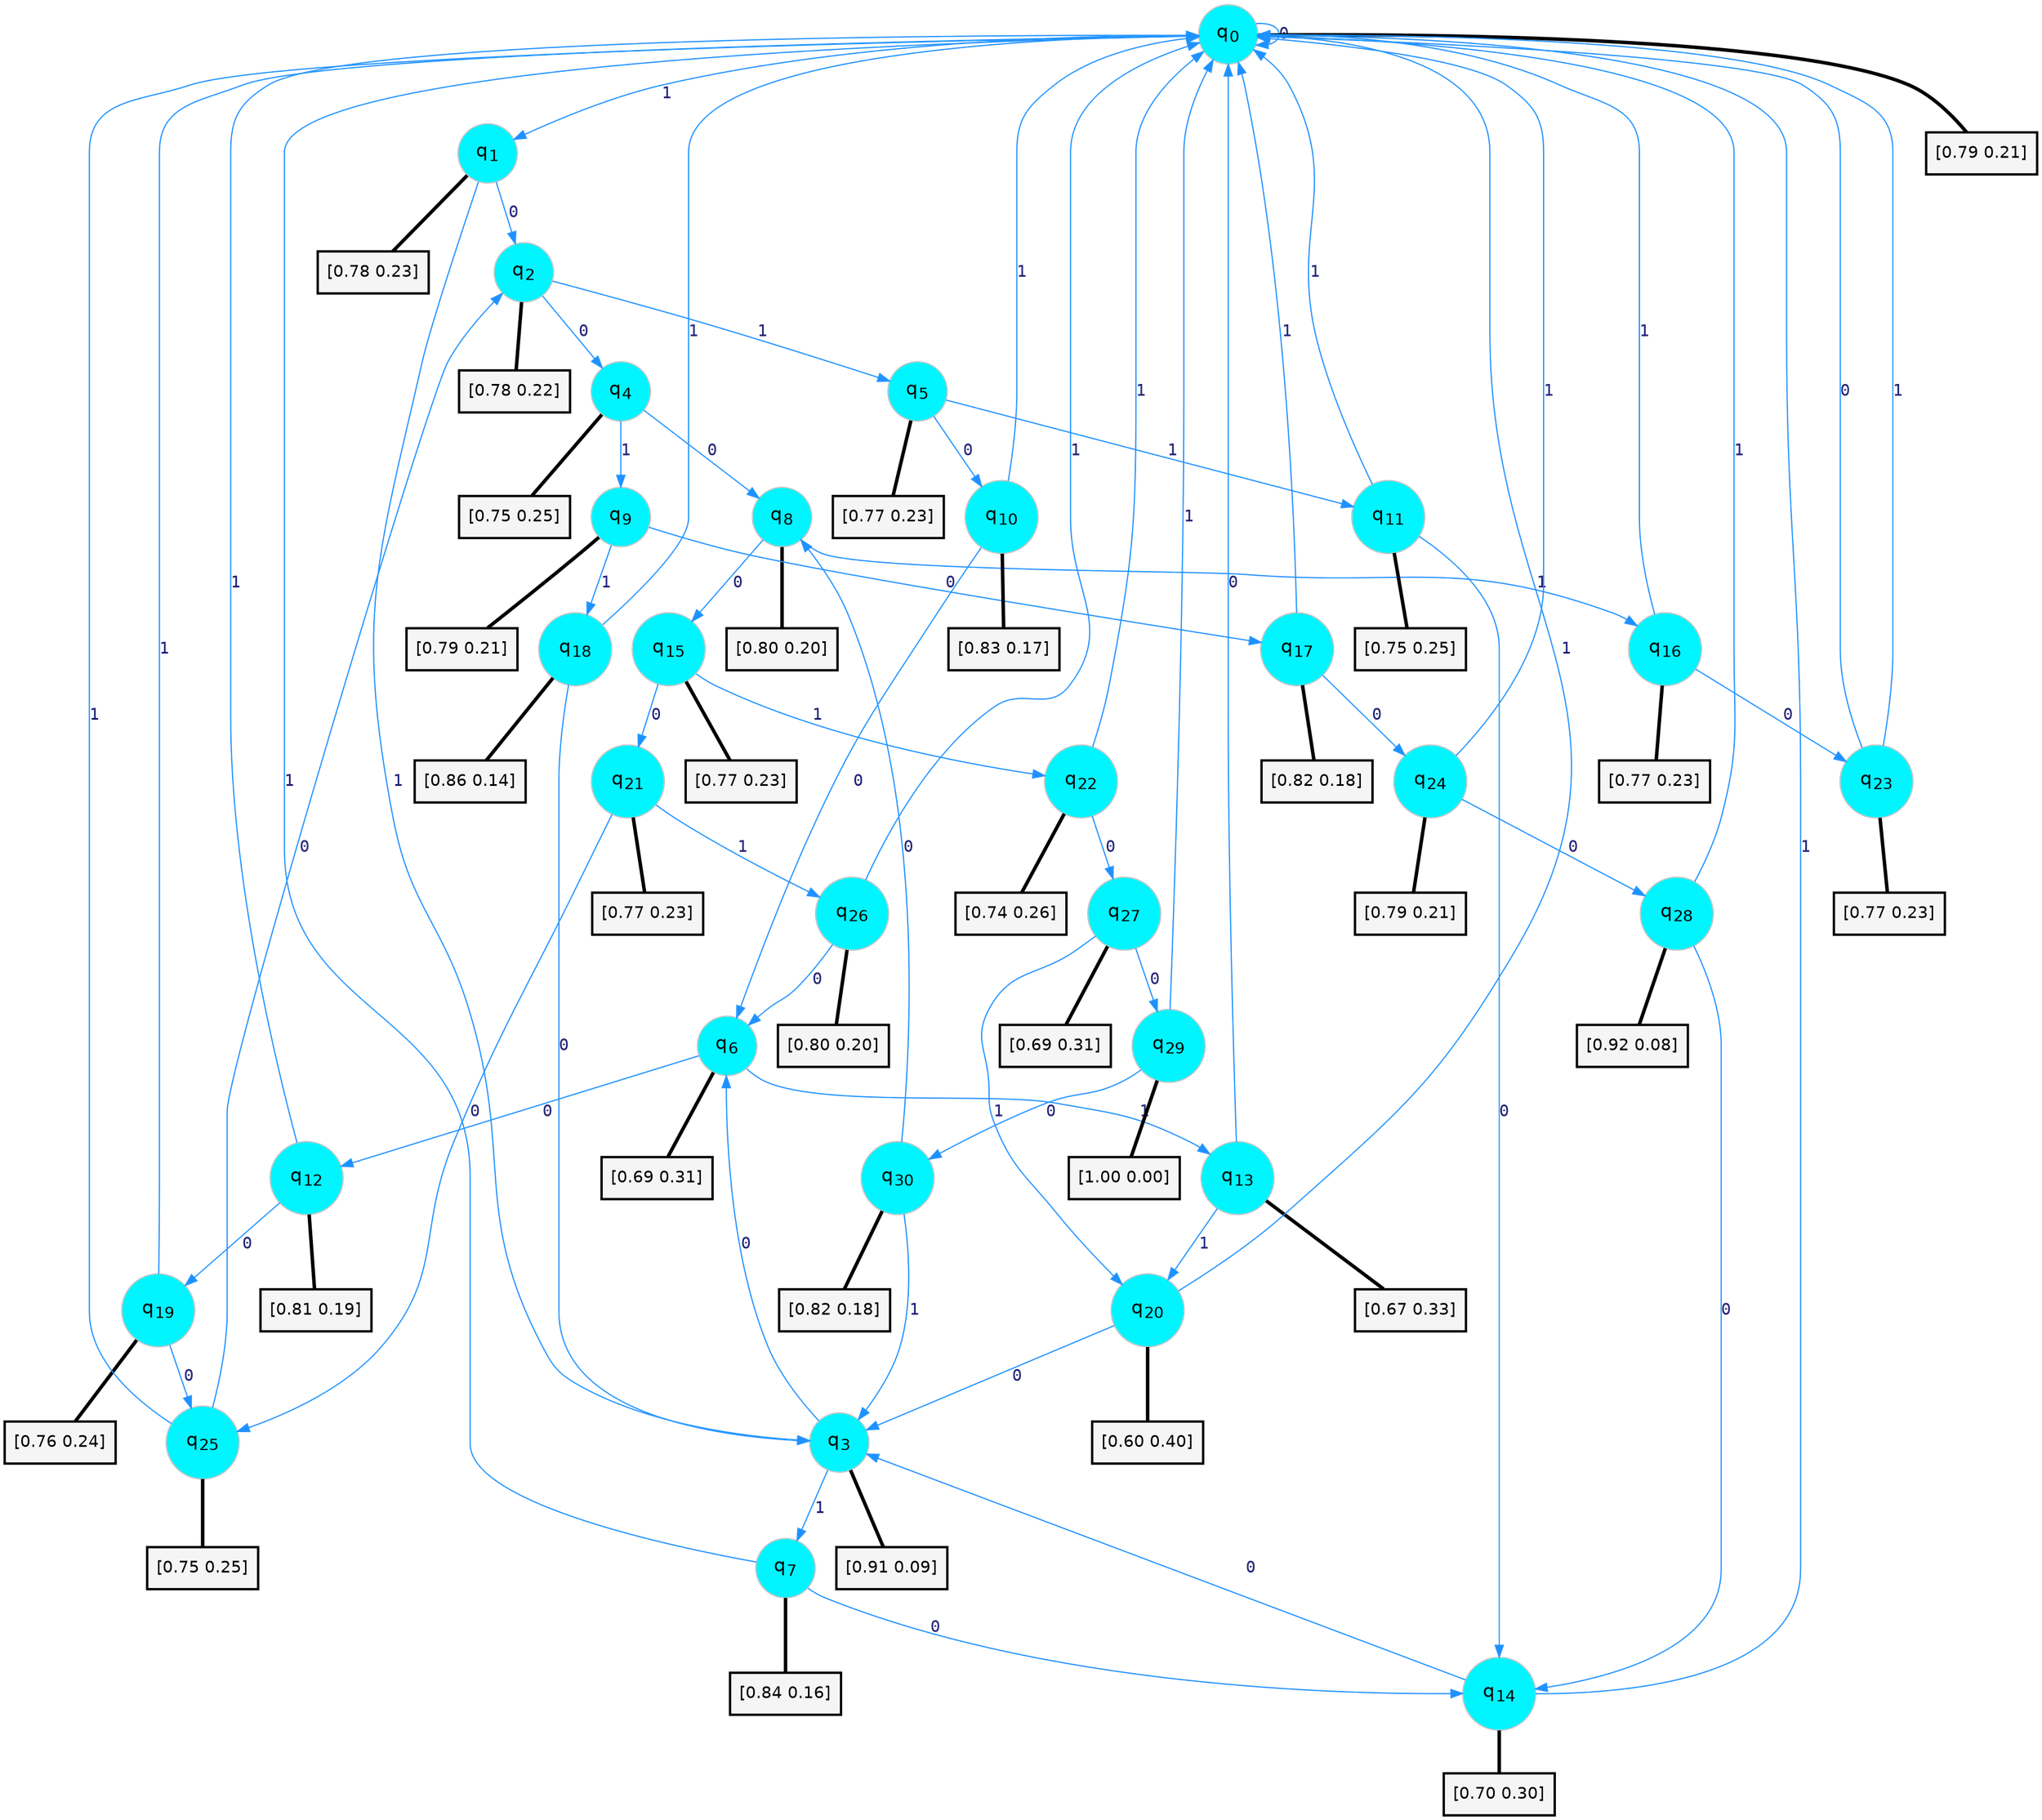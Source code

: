 digraph G {
graph [
bgcolor=transparent, dpi=300, rankdir=TD, size="40,25"];
node [
color=gray, fillcolor=turquoise1, fontcolor=black, fontname=Helvetica, fontsize=16, fontweight=bold, shape=circle, style=filled];
edge [
arrowsize=1, color=dodgerblue1, fontcolor=midnightblue, fontname=courier, fontweight=bold, penwidth=1, style=solid, weight=20];
0[label=<q<SUB>0</SUB>>];
1[label=<q<SUB>1</SUB>>];
2[label=<q<SUB>2</SUB>>];
3[label=<q<SUB>3</SUB>>];
4[label=<q<SUB>4</SUB>>];
5[label=<q<SUB>5</SUB>>];
6[label=<q<SUB>6</SUB>>];
7[label=<q<SUB>7</SUB>>];
8[label=<q<SUB>8</SUB>>];
9[label=<q<SUB>9</SUB>>];
10[label=<q<SUB>10</SUB>>];
11[label=<q<SUB>11</SUB>>];
12[label=<q<SUB>12</SUB>>];
13[label=<q<SUB>13</SUB>>];
14[label=<q<SUB>14</SUB>>];
15[label=<q<SUB>15</SUB>>];
16[label=<q<SUB>16</SUB>>];
17[label=<q<SUB>17</SUB>>];
18[label=<q<SUB>18</SUB>>];
19[label=<q<SUB>19</SUB>>];
20[label=<q<SUB>20</SUB>>];
21[label=<q<SUB>21</SUB>>];
22[label=<q<SUB>22</SUB>>];
23[label=<q<SUB>23</SUB>>];
24[label=<q<SUB>24</SUB>>];
25[label=<q<SUB>25</SUB>>];
26[label=<q<SUB>26</SUB>>];
27[label=<q<SUB>27</SUB>>];
28[label=<q<SUB>28</SUB>>];
29[label=<q<SUB>29</SUB>>];
30[label=<q<SUB>30</SUB>>];
31[label="[0.79 0.21]", shape=box,fontcolor=black, fontname=Helvetica, fontsize=14, penwidth=2, fillcolor=whitesmoke,color=black];
32[label="[0.78 0.23]", shape=box,fontcolor=black, fontname=Helvetica, fontsize=14, penwidth=2, fillcolor=whitesmoke,color=black];
33[label="[0.78 0.22]", shape=box,fontcolor=black, fontname=Helvetica, fontsize=14, penwidth=2, fillcolor=whitesmoke,color=black];
34[label="[0.91 0.09]", shape=box,fontcolor=black, fontname=Helvetica, fontsize=14, penwidth=2, fillcolor=whitesmoke,color=black];
35[label="[0.75 0.25]", shape=box,fontcolor=black, fontname=Helvetica, fontsize=14, penwidth=2, fillcolor=whitesmoke,color=black];
36[label="[0.77 0.23]", shape=box,fontcolor=black, fontname=Helvetica, fontsize=14, penwidth=2, fillcolor=whitesmoke,color=black];
37[label="[0.69 0.31]", shape=box,fontcolor=black, fontname=Helvetica, fontsize=14, penwidth=2, fillcolor=whitesmoke,color=black];
38[label="[0.84 0.16]", shape=box,fontcolor=black, fontname=Helvetica, fontsize=14, penwidth=2, fillcolor=whitesmoke,color=black];
39[label="[0.80 0.20]", shape=box,fontcolor=black, fontname=Helvetica, fontsize=14, penwidth=2, fillcolor=whitesmoke,color=black];
40[label="[0.79 0.21]", shape=box,fontcolor=black, fontname=Helvetica, fontsize=14, penwidth=2, fillcolor=whitesmoke,color=black];
41[label="[0.83 0.17]", shape=box,fontcolor=black, fontname=Helvetica, fontsize=14, penwidth=2, fillcolor=whitesmoke,color=black];
42[label="[0.75 0.25]", shape=box,fontcolor=black, fontname=Helvetica, fontsize=14, penwidth=2, fillcolor=whitesmoke,color=black];
43[label="[0.81 0.19]", shape=box,fontcolor=black, fontname=Helvetica, fontsize=14, penwidth=2, fillcolor=whitesmoke,color=black];
44[label="[0.67 0.33]", shape=box,fontcolor=black, fontname=Helvetica, fontsize=14, penwidth=2, fillcolor=whitesmoke,color=black];
45[label="[0.70 0.30]", shape=box,fontcolor=black, fontname=Helvetica, fontsize=14, penwidth=2, fillcolor=whitesmoke,color=black];
46[label="[0.77 0.23]", shape=box,fontcolor=black, fontname=Helvetica, fontsize=14, penwidth=2, fillcolor=whitesmoke,color=black];
47[label="[0.77 0.23]", shape=box,fontcolor=black, fontname=Helvetica, fontsize=14, penwidth=2, fillcolor=whitesmoke,color=black];
48[label="[0.82 0.18]", shape=box,fontcolor=black, fontname=Helvetica, fontsize=14, penwidth=2, fillcolor=whitesmoke,color=black];
49[label="[0.86 0.14]", shape=box,fontcolor=black, fontname=Helvetica, fontsize=14, penwidth=2, fillcolor=whitesmoke,color=black];
50[label="[0.76 0.24]", shape=box,fontcolor=black, fontname=Helvetica, fontsize=14, penwidth=2, fillcolor=whitesmoke,color=black];
51[label="[0.60 0.40]", shape=box,fontcolor=black, fontname=Helvetica, fontsize=14, penwidth=2, fillcolor=whitesmoke,color=black];
52[label="[0.77 0.23]", shape=box,fontcolor=black, fontname=Helvetica, fontsize=14, penwidth=2, fillcolor=whitesmoke,color=black];
53[label="[0.74 0.26]", shape=box,fontcolor=black, fontname=Helvetica, fontsize=14, penwidth=2, fillcolor=whitesmoke,color=black];
54[label="[0.77 0.23]", shape=box,fontcolor=black, fontname=Helvetica, fontsize=14, penwidth=2, fillcolor=whitesmoke,color=black];
55[label="[0.79 0.21]", shape=box,fontcolor=black, fontname=Helvetica, fontsize=14, penwidth=2, fillcolor=whitesmoke,color=black];
56[label="[0.75 0.25]", shape=box,fontcolor=black, fontname=Helvetica, fontsize=14, penwidth=2, fillcolor=whitesmoke,color=black];
57[label="[0.80 0.20]", shape=box,fontcolor=black, fontname=Helvetica, fontsize=14, penwidth=2, fillcolor=whitesmoke,color=black];
58[label="[0.69 0.31]", shape=box,fontcolor=black, fontname=Helvetica, fontsize=14, penwidth=2, fillcolor=whitesmoke,color=black];
59[label="[0.92 0.08]", shape=box,fontcolor=black, fontname=Helvetica, fontsize=14, penwidth=2, fillcolor=whitesmoke,color=black];
60[label="[1.00 0.00]", shape=box,fontcolor=black, fontname=Helvetica, fontsize=14, penwidth=2, fillcolor=whitesmoke,color=black];
61[label="[0.82 0.18]", shape=box,fontcolor=black, fontname=Helvetica, fontsize=14, penwidth=2, fillcolor=whitesmoke,color=black];
0->0 [label=0];
0->1 [label=1];
0->31 [arrowhead=none, penwidth=3,color=black];
1->2 [label=0];
1->3 [label=1];
1->32 [arrowhead=none, penwidth=3,color=black];
2->4 [label=0];
2->5 [label=1];
2->33 [arrowhead=none, penwidth=3,color=black];
3->6 [label=0];
3->7 [label=1];
3->34 [arrowhead=none, penwidth=3,color=black];
4->8 [label=0];
4->9 [label=1];
4->35 [arrowhead=none, penwidth=3,color=black];
5->10 [label=0];
5->11 [label=1];
5->36 [arrowhead=none, penwidth=3,color=black];
6->12 [label=0];
6->13 [label=1];
6->37 [arrowhead=none, penwidth=3,color=black];
7->14 [label=0];
7->0 [label=1];
7->38 [arrowhead=none, penwidth=3,color=black];
8->15 [label=0];
8->16 [label=1];
8->39 [arrowhead=none, penwidth=3,color=black];
9->17 [label=0];
9->18 [label=1];
9->40 [arrowhead=none, penwidth=3,color=black];
10->6 [label=0];
10->0 [label=1];
10->41 [arrowhead=none, penwidth=3,color=black];
11->14 [label=0];
11->0 [label=1];
11->42 [arrowhead=none, penwidth=3,color=black];
12->19 [label=0];
12->0 [label=1];
12->43 [arrowhead=none, penwidth=3,color=black];
13->0 [label=0];
13->20 [label=1];
13->44 [arrowhead=none, penwidth=3,color=black];
14->3 [label=0];
14->0 [label=1];
14->45 [arrowhead=none, penwidth=3,color=black];
15->21 [label=0];
15->22 [label=1];
15->46 [arrowhead=none, penwidth=3,color=black];
16->23 [label=0];
16->0 [label=1];
16->47 [arrowhead=none, penwidth=3,color=black];
17->24 [label=0];
17->0 [label=1];
17->48 [arrowhead=none, penwidth=3,color=black];
18->3 [label=0];
18->0 [label=1];
18->49 [arrowhead=none, penwidth=3,color=black];
19->25 [label=0];
19->0 [label=1];
19->50 [arrowhead=none, penwidth=3,color=black];
20->3 [label=0];
20->0 [label=1];
20->51 [arrowhead=none, penwidth=3,color=black];
21->25 [label=0];
21->26 [label=1];
21->52 [arrowhead=none, penwidth=3,color=black];
22->27 [label=0];
22->0 [label=1];
22->53 [arrowhead=none, penwidth=3,color=black];
23->0 [label=0];
23->0 [label=1];
23->54 [arrowhead=none, penwidth=3,color=black];
24->28 [label=0];
24->0 [label=1];
24->55 [arrowhead=none, penwidth=3,color=black];
25->2 [label=0];
25->0 [label=1];
25->56 [arrowhead=none, penwidth=3,color=black];
26->6 [label=0];
26->0 [label=1];
26->57 [arrowhead=none, penwidth=3,color=black];
27->29 [label=0];
27->20 [label=1];
27->58 [arrowhead=none, penwidth=3,color=black];
28->14 [label=0];
28->0 [label=1];
28->59 [arrowhead=none, penwidth=3,color=black];
29->30 [label=0];
29->0 [label=1];
29->60 [arrowhead=none, penwidth=3,color=black];
30->8 [label=0];
30->3 [label=1];
30->61 [arrowhead=none, penwidth=3,color=black];
}
